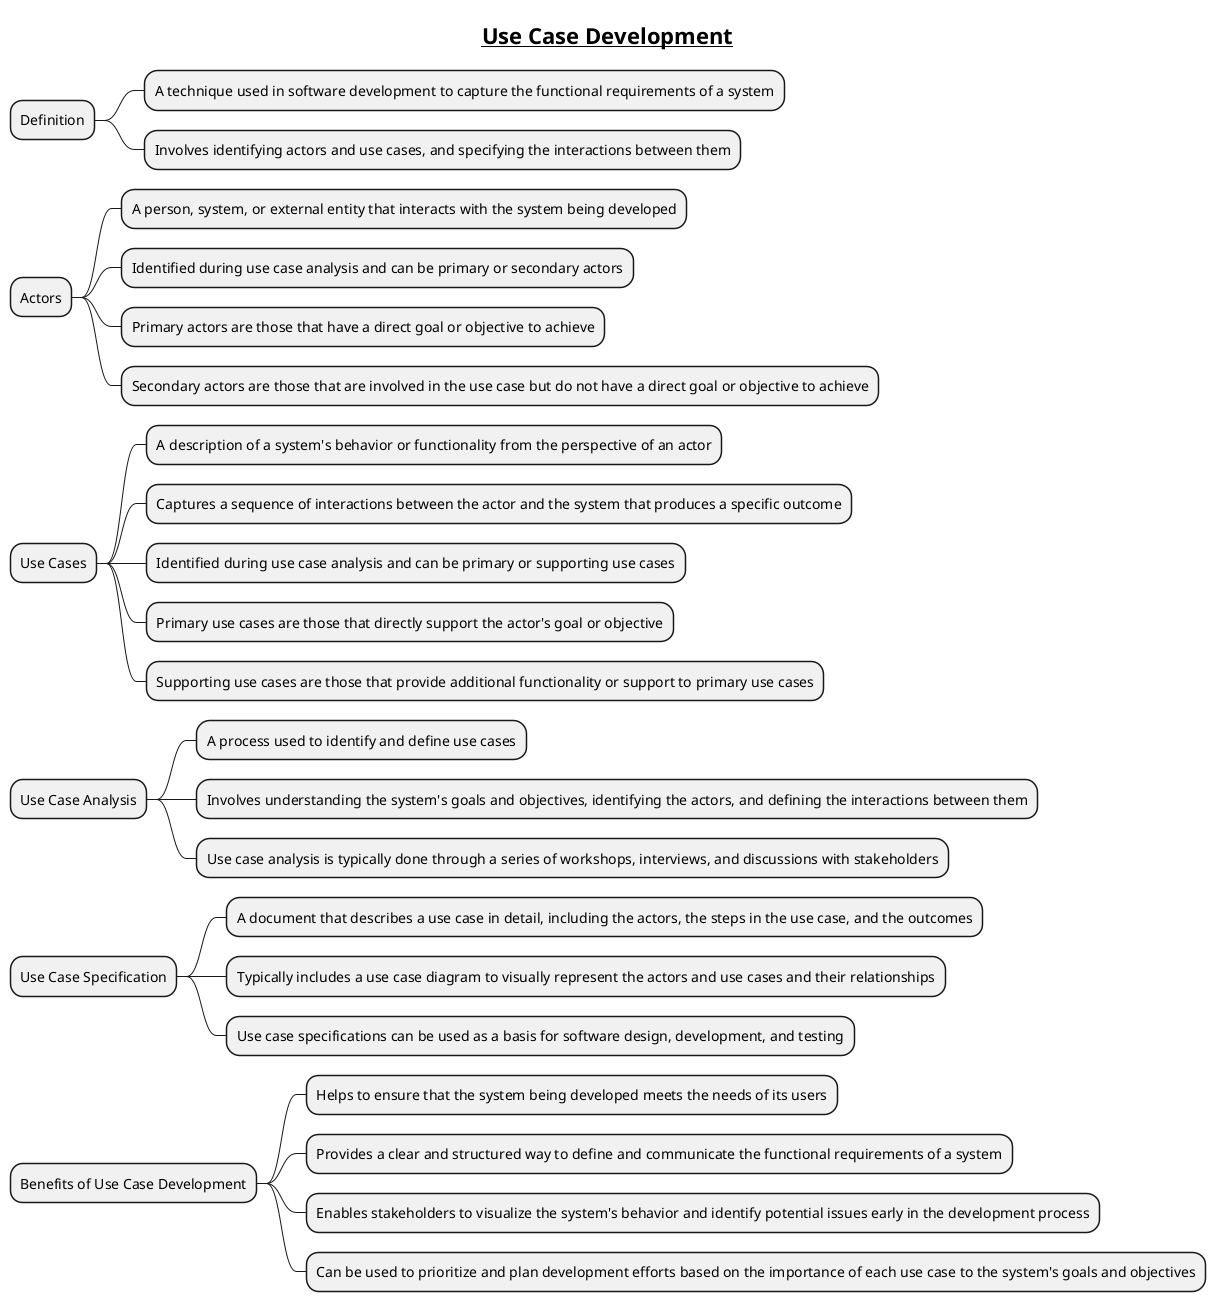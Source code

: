 @startmindmap
title =__Use Case Development__

* Definition
** A technique used in software development to capture the functional requirements of a system
** Involves identifying actors and use cases, and specifying the interactions between them

* Actors
** A person, system, or external entity that interacts with the system being developed
** Identified during use case analysis and can be primary or secondary actors
** Primary actors are those that have a direct goal or objective to achieve
** Secondary actors are those that are involved in the use case but do not have a direct goal or objective to achieve

* Use Cases
** A description of a system's behavior or functionality from the perspective of an actor
** Captures a sequence of interactions between the actor and the system that produces a specific outcome
** Identified during use case analysis and can be primary or supporting use cases
** Primary use cases are those that directly support the actor's goal or objective
** Supporting use cases are those that provide additional functionality or support to primary use cases

* Use Case Analysis
** A process used to identify and define use cases
** Involves understanding the system's goals and objectives, identifying the actors, and defining the interactions between them
** Use case analysis is typically done through a series of workshops, interviews, and discussions with stakeholders

* Use Case Specification
** A document that describes a use case in detail, including the actors, the steps in the use case, and the outcomes
** Typically includes a use case diagram to visually represent the actors and use cases and their relationships
** Use case specifications can be used as a basis for software design, development, and testing

* Benefits of Use Case Development
** Helps to ensure that the system being developed meets the needs of its users
** Provides a clear and structured way to define and communicate the functional requirements of a system
** Enables stakeholders to visualize the system's behavior and identify potential issues early in the development process
** Can be used to prioritize and plan development efforts based on the importance of each use case to the system's goals and objectives
@endmindmap
